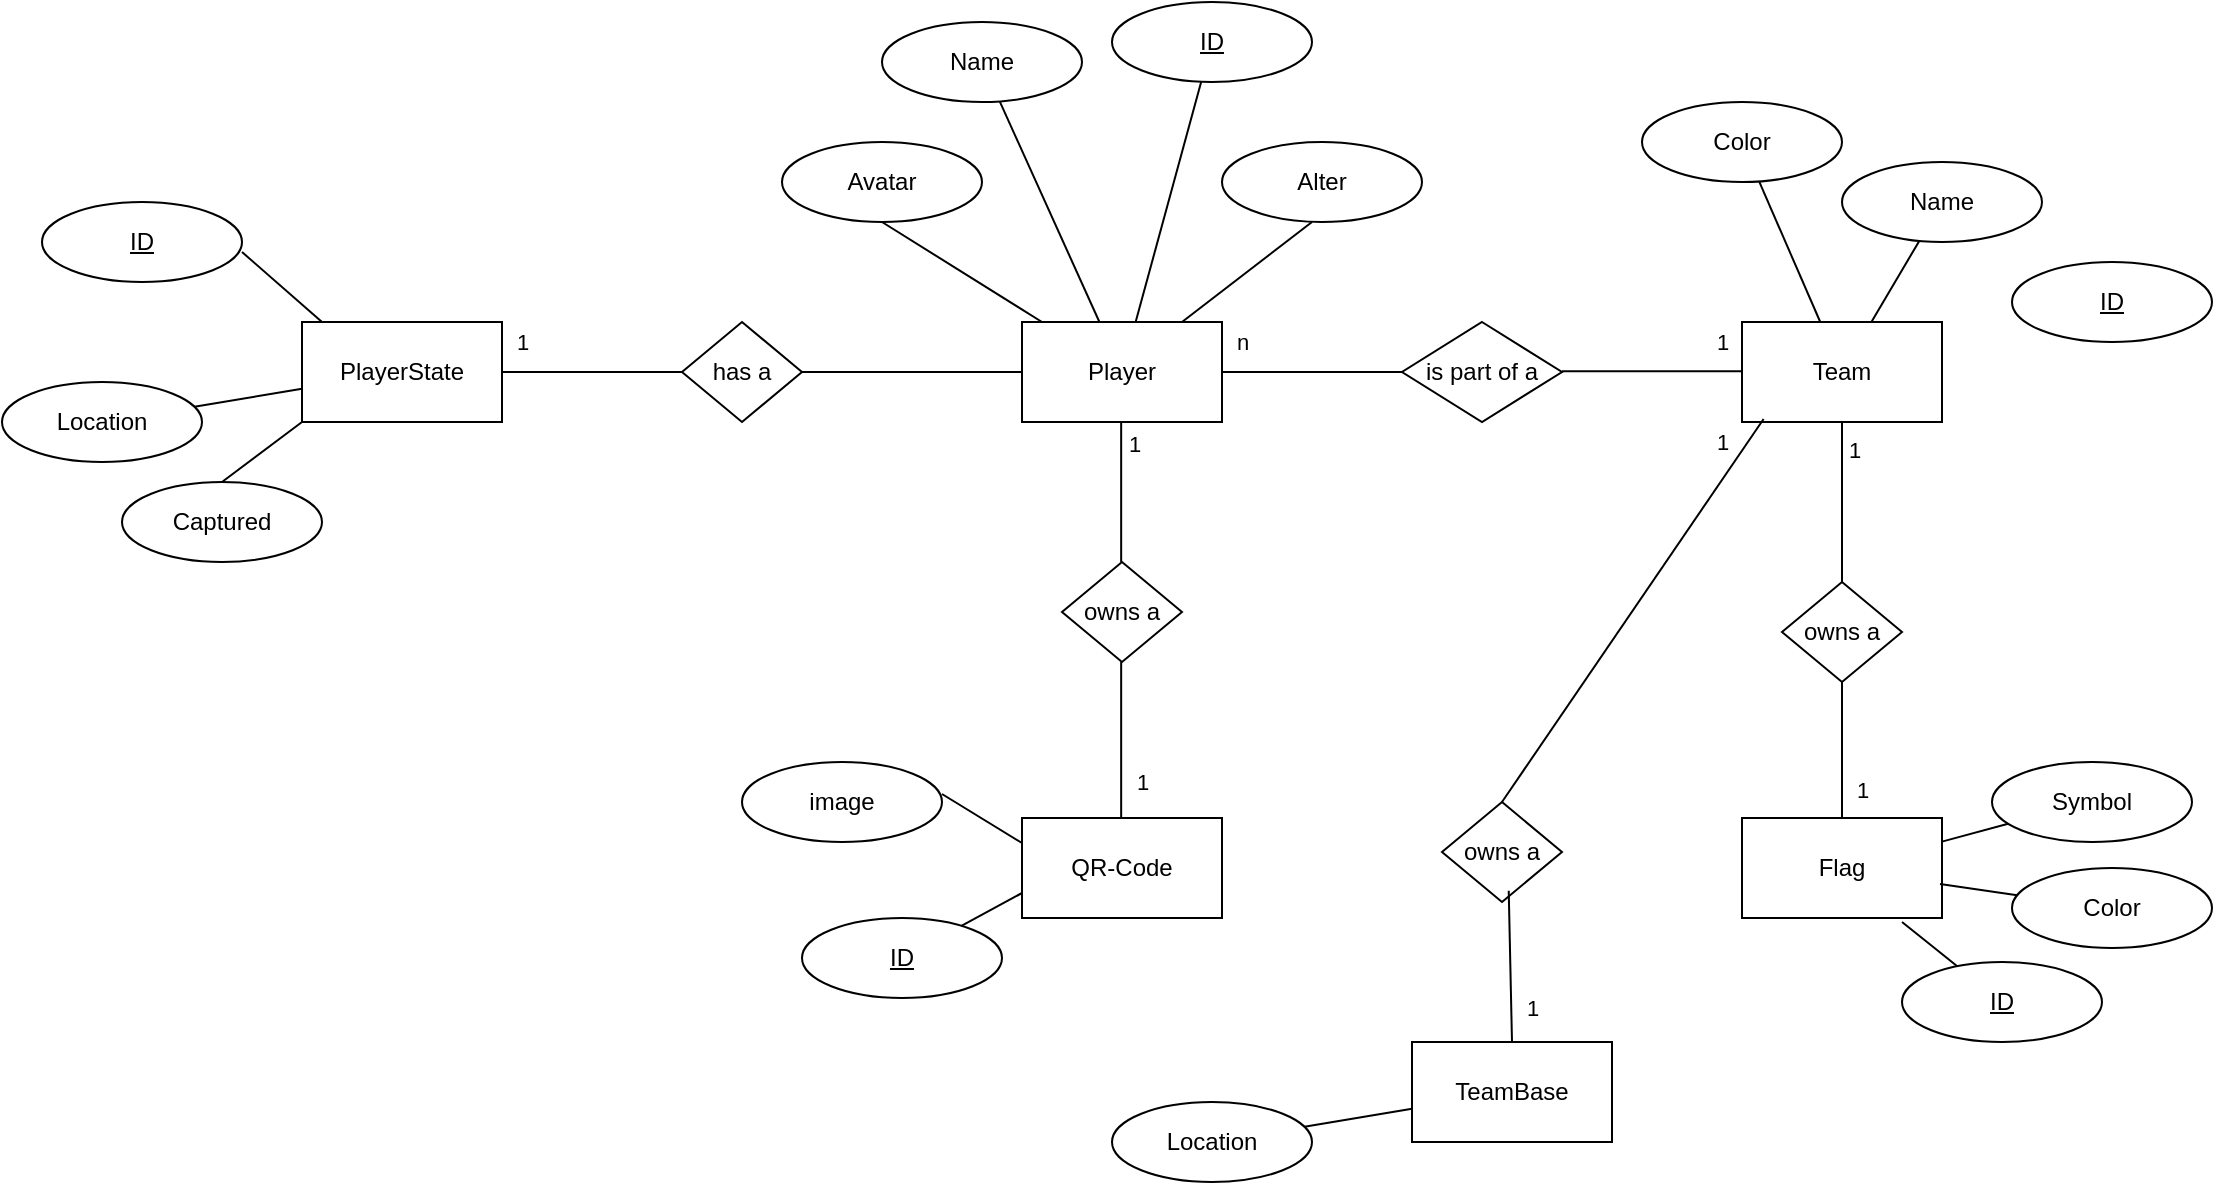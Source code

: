 <mxfile version="26.2.12">
  <diagram name="Seite-1" id="71OWZ8WDyYSxYaxWNZuU">
    <mxGraphModel dx="1190" dy="689" grid="1" gridSize="10" guides="1" tooltips="1" connect="1" arrows="1" fold="1" page="1" pageScale="1" pageWidth="1169" pageHeight="827" math="0" shadow="0">
      <root>
        <mxCell id="0" />
        <mxCell id="1" parent="0" />
        <mxCell id="y99wibb_qyMqdfy85E6Z-25" style="edgeStyle=none;rounded=0;orthogonalLoop=1;jettySize=auto;html=1;entryX=0;entryY=0.5;entryDx=0;entryDy=0;endArrow=none;startFill=0;" parent="1" source="y99wibb_qyMqdfy85E6Z-1" target="y99wibb_qyMqdfy85E6Z-15" edge="1">
          <mxGeometry relative="1" as="geometry" />
        </mxCell>
        <mxCell id="y99wibb_qyMqdfy85E6Z-27" value="n" style="edgeLabel;html=1;align=center;verticalAlign=middle;resizable=0;points=[];" parent="y99wibb_qyMqdfy85E6Z-25" vertex="1" connectable="0">
          <mxGeometry x="-0.452" y="-2" relative="1" as="geometry">
            <mxPoint x="-15" y="-17" as="offset" />
          </mxGeometry>
        </mxCell>
        <mxCell id="4dIYupFFLvSwf4_xESXz-8" style="edgeStyle=none;rounded=0;orthogonalLoop=1;jettySize=auto;html=1;endArrow=none;startFill=0;" edge="1" parent="1" source="y99wibb_qyMqdfy85E6Z-1" target="4dIYupFFLvSwf4_xESXz-6">
          <mxGeometry relative="1" as="geometry" />
        </mxCell>
        <mxCell id="y99wibb_qyMqdfy85E6Z-1" value="Player" style="html=1;dashed=0;whiteSpace=wrap;" parent="1" vertex="1">
          <mxGeometry x="540" y="170" width="100" height="50" as="geometry" />
        </mxCell>
        <mxCell id="4dIYupFFLvSwf4_xESXz-24" style="edgeStyle=none;rounded=0;orthogonalLoop=1;jettySize=auto;html=1;endArrow=none;startFill=0;" edge="1" parent="1" source="y99wibb_qyMqdfy85E6Z-2" target="4dIYupFFLvSwf4_xESXz-23">
          <mxGeometry relative="1" as="geometry" />
        </mxCell>
        <mxCell id="y99wibb_qyMqdfy85E6Z-2" value="Team" style="html=1;dashed=0;whiteSpace=wrap;" parent="1" vertex="1">
          <mxGeometry x="900" y="170" width="100" height="50" as="geometry" />
        </mxCell>
        <mxCell id="y99wibb_qyMqdfy85E6Z-3" value="QR-Code" style="html=1;dashed=0;whiteSpace=wrap;" parent="1" vertex="1">
          <mxGeometry x="540" y="418" width="100" height="50" as="geometry" />
        </mxCell>
        <mxCell id="y99wibb_qyMqdfy85E6Z-11" style="rounded=0;orthogonalLoop=1;jettySize=auto;html=1;endArrow=none;startFill=0;" parent="1" source="y99wibb_qyMqdfy85E6Z-4" target="y99wibb_qyMqdfy85E6Z-1" edge="1">
          <mxGeometry relative="1" as="geometry" />
        </mxCell>
        <mxCell id="y99wibb_qyMqdfy85E6Z-4" value="Name" style="ellipse;whiteSpace=wrap;html=1;align=center;" parent="1" vertex="1">
          <mxGeometry x="470" y="20" width="100" height="40" as="geometry" />
        </mxCell>
        <mxCell id="y99wibb_qyMqdfy85E6Z-5" value="Avatar" style="ellipse;whiteSpace=wrap;html=1;align=center;" parent="1" vertex="1">
          <mxGeometry x="420" y="80" width="100" height="40" as="geometry" />
        </mxCell>
        <mxCell id="y99wibb_qyMqdfy85E6Z-12" style="rounded=0;orthogonalLoop=1;jettySize=auto;html=1;endArrow=none;startFill=0;" parent="1" source="y99wibb_qyMqdfy85E6Z-6" target="y99wibb_qyMqdfy85E6Z-1" edge="1">
          <mxGeometry relative="1" as="geometry" />
        </mxCell>
        <mxCell id="y99wibb_qyMqdfy85E6Z-6" value="ID" style="ellipse;whiteSpace=wrap;html=1;align=center;fontStyle=4;" parent="1" vertex="1">
          <mxGeometry x="585" y="10" width="100" height="40" as="geometry" />
        </mxCell>
        <mxCell id="y99wibb_qyMqdfy85E6Z-14" style="edgeStyle=none;rounded=0;orthogonalLoop=1;jettySize=auto;html=1;entryX=0.5;entryY=1;entryDx=0;entryDy=0;entryPerimeter=0;endArrow=none;startFill=0;" parent="1" source="y99wibb_qyMqdfy85E6Z-1" target="y99wibb_qyMqdfy85E6Z-5" edge="1">
          <mxGeometry relative="1" as="geometry" />
        </mxCell>
        <mxCell id="y99wibb_qyMqdfy85E6Z-15" value="is part of a" style="shape=rhombus;html=1;dashed=0;whiteSpace=wrap;perimeter=rhombusPerimeter;" parent="1" vertex="1">
          <mxGeometry x="730" y="170" width="80" height="50" as="geometry" />
        </mxCell>
        <mxCell id="y99wibb_qyMqdfy85E6Z-19" style="edgeStyle=none;rounded=0;orthogonalLoop=1;jettySize=auto;html=1;endArrow=none;startFill=0;" parent="1" source="y99wibb_qyMqdfy85E6Z-16" target="y99wibb_qyMqdfy85E6Z-2" edge="1">
          <mxGeometry relative="1" as="geometry" />
        </mxCell>
        <mxCell id="y99wibb_qyMqdfy85E6Z-16" value="Name" style="ellipse;whiteSpace=wrap;html=1;align=center;" parent="1" vertex="1">
          <mxGeometry x="950" y="90" width="100" height="40" as="geometry" />
        </mxCell>
        <mxCell id="y99wibb_qyMqdfy85E6Z-20" style="edgeStyle=none;rounded=0;orthogonalLoop=1;jettySize=auto;html=1;endArrow=none;startFill=0;" parent="1" source="y99wibb_qyMqdfy85E6Z-18" target="y99wibb_qyMqdfy85E6Z-21" edge="1">
          <mxGeometry relative="1" as="geometry" />
        </mxCell>
        <mxCell id="y99wibb_qyMqdfy85E6Z-18" value="Symbol" style="ellipse;whiteSpace=wrap;html=1;align=center;" parent="1" vertex="1">
          <mxGeometry x="1025" y="390" width="100" height="40" as="geometry" />
        </mxCell>
        <mxCell id="y99wibb_qyMqdfy85E6Z-21" value="Flag" style="html=1;dashed=0;whiteSpace=wrap;" parent="1" vertex="1">
          <mxGeometry x="900" y="418" width="100" height="50" as="geometry" />
        </mxCell>
        <mxCell id="y99wibb_qyMqdfy85E6Z-22" value="Color" style="ellipse;whiteSpace=wrap;html=1;align=center;" parent="1" vertex="1">
          <mxGeometry x="1035" y="443" width="100" height="40" as="geometry" />
        </mxCell>
        <mxCell id="y99wibb_qyMqdfy85E6Z-23" style="edgeStyle=none;rounded=0;orthogonalLoop=1;jettySize=auto;html=1;entryX=0.99;entryY=0.661;entryDx=0;entryDy=0;entryPerimeter=0;endArrow=none;startFill=0;" parent="1" source="y99wibb_qyMqdfy85E6Z-22" target="y99wibb_qyMqdfy85E6Z-21" edge="1">
          <mxGeometry relative="1" as="geometry" />
        </mxCell>
        <mxCell id="y99wibb_qyMqdfy85E6Z-26" style="edgeStyle=none;rounded=0;orthogonalLoop=1;jettySize=auto;html=1;entryX=0;entryY=0.5;entryDx=0;entryDy=0;endArrow=none;startFill=0;" parent="1" edge="1">
          <mxGeometry relative="1" as="geometry">
            <mxPoint x="810" y="194.66" as="sourcePoint" />
            <mxPoint x="900" y="194.66" as="targetPoint" />
          </mxGeometry>
        </mxCell>
        <mxCell id="y99wibb_qyMqdfy85E6Z-28" value="1" style="edgeLabel;html=1;align=center;verticalAlign=middle;resizable=0;points=[];" parent="y99wibb_qyMqdfy85E6Z-26" vertex="1" connectable="0">
          <mxGeometry x="0.245" y="2" relative="1" as="geometry">
            <mxPoint x="24" y="-13" as="offset" />
          </mxGeometry>
        </mxCell>
        <mxCell id="y99wibb_qyMqdfy85E6Z-29" value="owns a" style="shape=rhombus;html=1;dashed=0;whiteSpace=wrap;perimeter=rhombusPerimeter;" parent="1" vertex="1">
          <mxGeometry x="920" y="300" width="60" height="50" as="geometry" />
        </mxCell>
        <mxCell id="y99wibb_qyMqdfy85E6Z-31" style="edgeStyle=none;rounded=0;orthogonalLoop=1;jettySize=auto;html=1;entryX=0.5;entryY=0;entryDx=0;entryDy=0;endArrow=none;startFill=0;" parent="1" source="y99wibb_qyMqdfy85E6Z-29" target="y99wibb_qyMqdfy85E6Z-21" edge="1">
          <mxGeometry relative="1" as="geometry">
            <mxPoint x="850" y="390" as="sourcePoint" />
            <mxPoint x="940" y="390" as="targetPoint" />
          </mxGeometry>
        </mxCell>
        <mxCell id="y99wibb_qyMqdfy85E6Z-32" value="1" style="edgeLabel;html=1;align=center;verticalAlign=middle;resizable=0;points=[];" parent="y99wibb_qyMqdfy85E6Z-31" vertex="1" connectable="0">
          <mxGeometry x="0.245" y="2" relative="1" as="geometry">
            <mxPoint x="8" y="11" as="offset" />
          </mxGeometry>
        </mxCell>
        <mxCell id="y99wibb_qyMqdfy85E6Z-33" style="edgeStyle=none;rounded=0;orthogonalLoop=1;jettySize=auto;html=1;entryX=0.5;entryY=1;entryDx=0;entryDy=0;endArrow=none;startFill=0;exitX=0.5;exitY=0;exitDx=0;exitDy=0;" parent="1" source="y99wibb_qyMqdfy85E6Z-29" target="y99wibb_qyMqdfy85E6Z-2" edge="1">
          <mxGeometry relative="1" as="geometry">
            <mxPoint x="970" y="250" as="sourcePoint" />
            <mxPoint x="970" y="328" as="targetPoint" />
          </mxGeometry>
        </mxCell>
        <mxCell id="y99wibb_qyMqdfy85E6Z-34" value="1" style="edgeLabel;html=1;align=center;verticalAlign=middle;resizable=0;points=[];" parent="y99wibb_qyMqdfy85E6Z-33" vertex="1" connectable="0">
          <mxGeometry x="0.245" y="2" relative="1" as="geometry">
            <mxPoint x="8" y="-16" as="offset" />
          </mxGeometry>
        </mxCell>
        <mxCell id="y99wibb_qyMqdfy85E6Z-36" value="owns a" style="shape=rhombus;html=1;dashed=0;whiteSpace=wrap;perimeter=rhombusPerimeter;" parent="1" vertex="1">
          <mxGeometry x="560" y="290" width="60" height="50" as="geometry" />
        </mxCell>
        <mxCell id="y99wibb_qyMqdfy85E6Z-37" style="edgeStyle=none;rounded=0;orthogonalLoop=1;jettySize=auto;html=1;entryX=0.5;entryY=1;entryDx=0;entryDy=0;endArrow=none;startFill=0;exitX=0.5;exitY=0;exitDx=0;exitDy=0;" parent="1" edge="1">
          <mxGeometry relative="1" as="geometry">
            <mxPoint x="589.58" y="290" as="sourcePoint" />
            <mxPoint x="589.58" y="220" as="targetPoint" />
          </mxGeometry>
        </mxCell>
        <mxCell id="y99wibb_qyMqdfy85E6Z-38" value="1" style="edgeLabel;html=1;align=center;verticalAlign=middle;resizable=0;points=[];" parent="y99wibb_qyMqdfy85E6Z-37" vertex="1" connectable="0">
          <mxGeometry x="0.245" y="2" relative="1" as="geometry">
            <mxPoint x="8" y="-16" as="offset" />
          </mxGeometry>
        </mxCell>
        <mxCell id="y99wibb_qyMqdfy85E6Z-39" style="edgeStyle=none;rounded=0;orthogonalLoop=1;jettySize=auto;html=1;entryX=0.5;entryY=0;entryDx=0;entryDy=0;endArrow=none;startFill=0;" parent="1" edge="1">
          <mxGeometry relative="1" as="geometry">
            <mxPoint x="589.58" y="340" as="sourcePoint" />
            <mxPoint x="589.58" y="418" as="targetPoint" />
          </mxGeometry>
        </mxCell>
        <mxCell id="y99wibb_qyMqdfy85E6Z-40" value="1" style="edgeLabel;html=1;align=center;verticalAlign=middle;resizable=0;points=[];" parent="y99wibb_qyMqdfy85E6Z-39" vertex="1" connectable="0">
          <mxGeometry x="0.245" y="2" relative="1" as="geometry">
            <mxPoint x="8" y="11" as="offset" />
          </mxGeometry>
        </mxCell>
        <mxCell id="y99wibb_qyMqdfy85E6Z-41" value="ID" style="ellipse;whiteSpace=wrap;html=1;align=center;fontStyle=4;" parent="1" vertex="1">
          <mxGeometry x="430" y="468" width="100" height="40" as="geometry" />
        </mxCell>
        <mxCell id="y99wibb_qyMqdfy85E6Z-42" value="ID" style="ellipse;whiteSpace=wrap;html=1;align=center;fontStyle=4;" parent="1" vertex="1">
          <mxGeometry x="1035" y="140" width="100" height="40" as="geometry" />
        </mxCell>
        <mxCell id="y99wibb_qyMqdfy85E6Z-43" value="ID" style="ellipse;whiteSpace=wrap;html=1;align=center;fontStyle=4;" parent="1" vertex="1">
          <mxGeometry x="980" y="490" width="100" height="40" as="geometry" />
        </mxCell>
        <mxCell id="y99wibb_qyMqdfy85E6Z-44" style="rounded=0;orthogonalLoop=1;jettySize=auto;html=1;endArrow=none;startFill=0;exitX=0;exitY=0.75;exitDx=0;exitDy=0;" parent="1" source="y99wibb_qyMqdfy85E6Z-3" target="y99wibb_qyMqdfy85E6Z-41" edge="1">
          <mxGeometry relative="1" as="geometry">
            <mxPoint x="512" y="340" as="sourcePoint" />
            <mxPoint x="450" y="441" as="targetPoint" />
          </mxGeometry>
        </mxCell>
        <mxCell id="y99wibb_qyMqdfy85E6Z-46" value="image" style="ellipse;whiteSpace=wrap;html=1;align=center;" parent="1" vertex="1">
          <mxGeometry x="400" y="390" width="100" height="40" as="geometry" />
        </mxCell>
        <mxCell id="y99wibb_qyMqdfy85E6Z-47" style="rounded=0;orthogonalLoop=1;jettySize=auto;html=1;endArrow=none;startFill=0;exitX=0;exitY=0.25;exitDx=0;exitDy=0;" parent="1" source="y99wibb_qyMqdfy85E6Z-3" edge="1">
          <mxGeometry relative="1" as="geometry">
            <mxPoint x="530" y="390" as="sourcePoint" />
            <mxPoint x="500" y="406" as="targetPoint" />
          </mxGeometry>
        </mxCell>
        <mxCell id="4dIYupFFLvSwf4_xESXz-1" value="PlayerState" style="html=1;dashed=0;whiteSpace=wrap;" vertex="1" parent="1">
          <mxGeometry x="180" y="170" width="100" height="50" as="geometry" />
        </mxCell>
        <mxCell id="4dIYupFFLvSwf4_xESXz-2" value="Captured" style="ellipse;whiteSpace=wrap;html=1;align=center;" vertex="1" parent="1">
          <mxGeometry x="90" y="250" width="100" height="40" as="geometry" />
        </mxCell>
        <mxCell id="4dIYupFFLvSwf4_xESXz-3" style="rounded=0;orthogonalLoop=1;jettySize=auto;html=1;endArrow=none;startFill=0;exitX=0;exitY=0.75;exitDx=0;exitDy=0;entryX=0.5;entryY=0;entryDx=0;entryDy=0;" edge="1" parent="1" target="4dIYupFFLvSwf4_xESXz-2">
          <mxGeometry relative="1" as="geometry">
            <mxPoint x="180" y="220" as="sourcePoint" />
            <mxPoint x="150" y="236" as="targetPoint" />
          </mxGeometry>
        </mxCell>
        <mxCell id="4dIYupFFLvSwf4_xESXz-5" style="edgeStyle=none;rounded=0;orthogonalLoop=1;jettySize=auto;html=1;endArrow=none;startFill=0;" edge="1" parent="1" source="4dIYupFFLvSwf4_xESXz-4" target="4dIYupFFLvSwf4_xESXz-1">
          <mxGeometry relative="1" as="geometry" />
        </mxCell>
        <mxCell id="4dIYupFFLvSwf4_xESXz-4" value="Location" style="ellipse;whiteSpace=wrap;html=1;align=center;" vertex="1" parent="1">
          <mxGeometry x="30" y="200" width="100" height="40" as="geometry" />
        </mxCell>
        <mxCell id="4dIYupFFLvSwf4_xESXz-7" style="edgeStyle=none;rounded=0;orthogonalLoop=1;jettySize=auto;html=1;entryX=1;entryY=0.5;entryDx=0;entryDy=0;endArrow=none;startFill=0;" edge="1" parent="1" source="4dIYupFFLvSwf4_xESXz-6" target="4dIYupFFLvSwf4_xESXz-1">
          <mxGeometry relative="1" as="geometry" />
        </mxCell>
        <mxCell id="4dIYupFFLvSwf4_xESXz-9" value="1" style="edgeLabel;html=1;align=center;verticalAlign=middle;resizable=0;points=[];" vertex="1" connectable="0" parent="4dIYupFFLvSwf4_xESXz-7">
          <mxGeometry x="0.533" y="1" relative="1" as="geometry">
            <mxPoint x="-11" y="-16" as="offset" />
          </mxGeometry>
        </mxCell>
        <mxCell id="4dIYupFFLvSwf4_xESXz-6" value="has a" style="shape=rhombus;html=1;dashed=0;whiteSpace=wrap;perimeter=rhombusPerimeter;" vertex="1" parent="1">
          <mxGeometry x="370" y="170" width="60" height="50" as="geometry" />
        </mxCell>
        <mxCell id="4dIYupFFLvSwf4_xESXz-10" value="ID" style="ellipse;whiteSpace=wrap;html=1;align=center;fontStyle=4;" vertex="1" parent="1">
          <mxGeometry x="50" y="110" width="100" height="40" as="geometry" />
        </mxCell>
        <mxCell id="4dIYupFFLvSwf4_xESXz-11" style="edgeStyle=none;rounded=0;orthogonalLoop=1;jettySize=auto;html=1;endArrow=none;startFill=0;entryX=0.1;entryY=0;entryDx=0;entryDy=0;entryPerimeter=0;" edge="1" parent="1" target="4dIYupFFLvSwf4_xESXz-1">
          <mxGeometry relative="1" as="geometry">
            <mxPoint x="150" y="135" as="sourcePoint" />
            <mxPoint x="204" y="125" as="targetPoint" />
          </mxGeometry>
        </mxCell>
        <mxCell id="4dIYupFFLvSwf4_xESXz-12" value="Alter" style="ellipse;whiteSpace=wrap;html=1;align=center;" vertex="1" parent="1">
          <mxGeometry x="640" y="80" width="100" height="40" as="geometry" />
        </mxCell>
        <mxCell id="4dIYupFFLvSwf4_xESXz-13" style="edgeStyle=none;rounded=0;orthogonalLoop=1;jettySize=auto;html=1;entryX=0.5;entryY=1;entryDx=0;entryDy=0;entryPerimeter=0;endArrow=none;startFill=0;" edge="1" parent="1">
          <mxGeometry relative="1" as="geometry">
            <mxPoint x="620" y="170" as="sourcePoint" />
            <mxPoint x="685" y="120" as="targetPoint" />
          </mxGeometry>
        </mxCell>
        <mxCell id="4dIYupFFLvSwf4_xESXz-14" value="TeamBase" style="html=1;dashed=0;whiteSpace=wrap;" vertex="1" parent="1">
          <mxGeometry x="735" y="530" width="100" height="50" as="geometry" />
        </mxCell>
        <mxCell id="4dIYupFFLvSwf4_xESXz-15" style="edgeStyle=none;rounded=0;orthogonalLoop=1;jettySize=auto;html=1;endArrow=none;startFill=0;" edge="1" parent="1" source="4dIYupFFLvSwf4_xESXz-16" target="4dIYupFFLvSwf4_xESXz-14">
          <mxGeometry relative="1" as="geometry" />
        </mxCell>
        <mxCell id="4dIYupFFLvSwf4_xESXz-16" value="Location" style="ellipse;whiteSpace=wrap;html=1;align=center;" vertex="1" parent="1">
          <mxGeometry x="585" y="560" width="100" height="40" as="geometry" />
        </mxCell>
        <mxCell id="4dIYupFFLvSwf4_xESXz-17" value="owns a" style="shape=rhombus;html=1;dashed=0;whiteSpace=wrap;perimeter=rhombusPerimeter;" vertex="1" parent="1">
          <mxGeometry x="750" y="410" width="60" height="50" as="geometry" />
        </mxCell>
        <mxCell id="4dIYupFFLvSwf4_xESXz-18" style="edgeStyle=none;rounded=0;orthogonalLoop=1;jettySize=auto;html=1;entryX=0.108;entryY=0.97;entryDx=0;entryDy=0;endArrow=none;startFill=0;exitX=0.5;exitY=0;exitDx=0;exitDy=0;entryPerimeter=0;" edge="1" parent="1" source="4dIYupFFLvSwf4_xESXz-17" target="y99wibb_qyMqdfy85E6Z-2">
          <mxGeometry relative="1" as="geometry">
            <mxPoint x="769.58" y="340" as="sourcePoint" />
            <mxPoint x="769.58" y="260" as="targetPoint" />
          </mxGeometry>
        </mxCell>
        <mxCell id="4dIYupFFLvSwf4_xESXz-19" value="1" style="edgeLabel;html=1;align=center;verticalAlign=middle;resizable=0;points=[];" vertex="1" connectable="0" parent="4dIYupFFLvSwf4_xESXz-18">
          <mxGeometry x="0.245" y="2" relative="1" as="geometry">
            <mxPoint x="30" y="-60" as="offset" />
          </mxGeometry>
        </mxCell>
        <mxCell id="4dIYupFFLvSwf4_xESXz-20" style="edgeStyle=none;rounded=0;orthogonalLoop=1;jettySize=auto;html=1;entryX=0.5;entryY=0;entryDx=0;entryDy=0;endArrow=none;startFill=0;exitX=0.556;exitY=0.887;exitDx=0;exitDy=0;exitPerimeter=0;" edge="1" parent="1" source="4dIYupFFLvSwf4_xESXz-17" target="4dIYupFFLvSwf4_xESXz-14">
          <mxGeometry relative="1" as="geometry">
            <mxPoint x="835" y="443" as="sourcePoint" />
            <mxPoint x="835" y="511" as="targetPoint" />
          </mxGeometry>
        </mxCell>
        <mxCell id="4dIYupFFLvSwf4_xESXz-21" value="1" style="edgeLabel;html=1;align=center;verticalAlign=middle;resizable=0;points=[];" vertex="1" connectable="0" parent="4dIYupFFLvSwf4_xESXz-20">
          <mxGeometry x="0.245" y="2" relative="1" as="geometry">
            <mxPoint x="8" y="11" as="offset" />
          </mxGeometry>
        </mxCell>
        <mxCell id="4dIYupFFLvSwf4_xESXz-22" style="edgeStyle=none;rounded=0;orthogonalLoop=1;jettySize=auto;html=1;endArrow=none;startFill=0;" edge="1" parent="1" source="y99wibb_qyMqdfy85E6Z-43">
          <mxGeometry relative="1" as="geometry">
            <mxPoint x="980" y="470" as="targetPoint" />
          </mxGeometry>
        </mxCell>
        <mxCell id="4dIYupFFLvSwf4_xESXz-23" value="Color" style="ellipse;whiteSpace=wrap;html=1;align=center;" vertex="1" parent="1">
          <mxGeometry x="850" y="60" width="100" height="40" as="geometry" />
        </mxCell>
      </root>
    </mxGraphModel>
  </diagram>
</mxfile>
